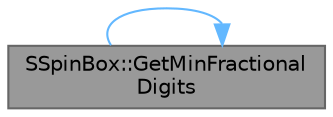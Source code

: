 digraph "SSpinBox::GetMinFractionalDigits"
{
 // INTERACTIVE_SVG=YES
 // LATEX_PDF_SIZE
  bgcolor="transparent";
  edge [fontname=Helvetica,fontsize=10,labelfontname=Helvetica,labelfontsize=10];
  node [fontname=Helvetica,fontsize=10,shape=box,height=0.2,width=0.4];
  rankdir="LR";
  Node1 [id="Node000001",label="SSpinBox::GetMinFractional\lDigits",height=0.2,width=0.4,color="gray40", fillcolor="grey60", style="filled", fontcolor="black",tooltip="See the MinFractionalDigits attribute."];
  Node1 -> Node1 [id="edge1_Node000001_Node000001",color="steelblue1",style="solid",tooltip=" "];
}
